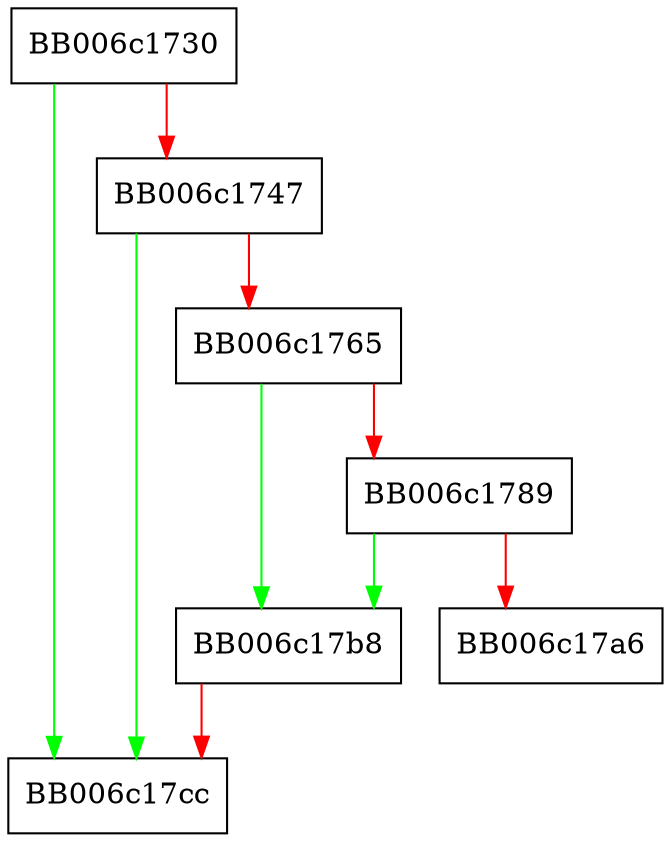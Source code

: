 digraph kdf_scrypt_newctx {
  node [shape="box"];
  graph [splines=ortho];
  BB006c1730 -> BB006c17cc [color="green"];
  BB006c1730 -> BB006c1747 [color="red"];
  BB006c1747 -> BB006c17cc [color="green"];
  BB006c1747 -> BB006c1765 [color="red"];
  BB006c1765 -> BB006c17b8 [color="green"];
  BB006c1765 -> BB006c1789 [color="red"];
  BB006c1789 -> BB006c17b8 [color="green"];
  BB006c1789 -> BB006c17a6 [color="red"];
  BB006c17b8 -> BB006c17cc [color="red"];
}